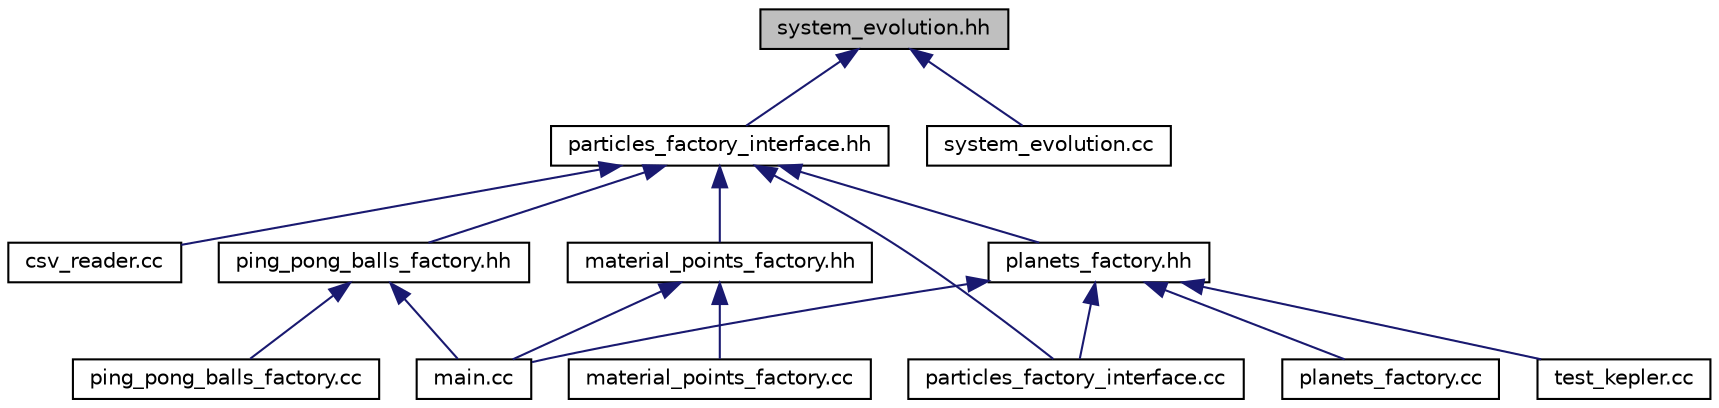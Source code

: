 digraph "system_evolution.hh"
{
  edge [fontname="Helvetica",fontsize="10",labelfontname="Helvetica",labelfontsize="10"];
  node [fontname="Helvetica",fontsize="10",shape=record];
  Node12 [label="system_evolution.hh",height=0.2,width=0.4,color="black", fillcolor="grey75", style="filled", fontcolor="black"];
  Node12 -> Node13 [dir="back",color="midnightblue",fontsize="10",style="solid",fontname="Helvetica"];
  Node13 [label="particles_factory_interface.hh",height=0.2,width=0.4,color="black", fillcolor="white", style="filled",URL="$particles__factory__interface_8hh.html"];
  Node13 -> Node14 [dir="back",color="midnightblue",fontsize="10",style="solid",fontname="Helvetica"];
  Node14 [label="csv_reader.cc",height=0.2,width=0.4,color="black", fillcolor="white", style="filled",URL="$csv__reader_8cc.html"];
  Node13 -> Node15 [dir="back",color="midnightblue",fontsize="10",style="solid",fontname="Helvetica"];
  Node15 [label="ping_pong_balls_factory.hh",height=0.2,width=0.4,color="black", fillcolor="white", style="filled",URL="$ping__pong__balls__factory_8hh.html"];
  Node15 -> Node16 [dir="back",color="midnightblue",fontsize="10",style="solid",fontname="Helvetica"];
  Node16 [label="main.cc",height=0.2,width=0.4,color="black", fillcolor="white", style="filled",URL="$main_8cc.html"];
  Node15 -> Node17 [dir="back",color="midnightblue",fontsize="10",style="solid",fontname="Helvetica"];
  Node17 [label="ping_pong_balls_factory.cc",height=0.2,width=0.4,color="black", fillcolor="white", style="filled",URL="$ping__pong__balls__factory_8cc.html"];
  Node13 -> Node18 [dir="back",color="midnightblue",fontsize="10",style="solid",fontname="Helvetica"];
  Node18 [label="material_points_factory.hh",height=0.2,width=0.4,color="black", fillcolor="white", style="filled",URL="$material__points__factory_8hh.html"];
  Node18 -> Node16 [dir="back",color="midnightblue",fontsize="10",style="solid",fontname="Helvetica"];
  Node18 -> Node19 [dir="back",color="midnightblue",fontsize="10",style="solid",fontname="Helvetica"];
  Node19 [label="material_points_factory.cc",height=0.2,width=0.4,color="black", fillcolor="white", style="filled",URL="$material__points__factory_8cc.html"];
  Node13 -> Node20 [dir="back",color="midnightblue",fontsize="10",style="solid",fontname="Helvetica"];
  Node20 [label="planets_factory.hh",height=0.2,width=0.4,color="black", fillcolor="white", style="filled",URL="$planets__factory_8hh.html"];
  Node20 -> Node16 [dir="back",color="midnightblue",fontsize="10",style="solid",fontname="Helvetica"];
  Node20 -> Node21 [dir="back",color="midnightblue",fontsize="10",style="solid",fontname="Helvetica"];
  Node21 [label="particles_factory_interface.cc",height=0.2,width=0.4,color="black", fillcolor="white", style="filled",URL="$particles__factory__interface_8cc.html"];
  Node20 -> Node22 [dir="back",color="midnightblue",fontsize="10",style="solid",fontname="Helvetica"];
  Node22 [label="planets_factory.cc",height=0.2,width=0.4,color="black", fillcolor="white", style="filled",URL="$planets__factory_8cc.html"];
  Node20 -> Node23 [dir="back",color="midnightblue",fontsize="10",style="solid",fontname="Helvetica"];
  Node23 [label="test_kepler.cc",height=0.2,width=0.4,color="black", fillcolor="white", style="filled",URL="$test__kepler_8cc.html"];
  Node13 -> Node21 [dir="back",color="midnightblue",fontsize="10",style="solid",fontname="Helvetica"];
  Node12 -> Node24 [dir="back",color="midnightblue",fontsize="10",style="solid",fontname="Helvetica"];
  Node24 [label="system_evolution.cc",height=0.2,width=0.4,color="black", fillcolor="white", style="filled",URL="$system__evolution_8cc.html"];
}
